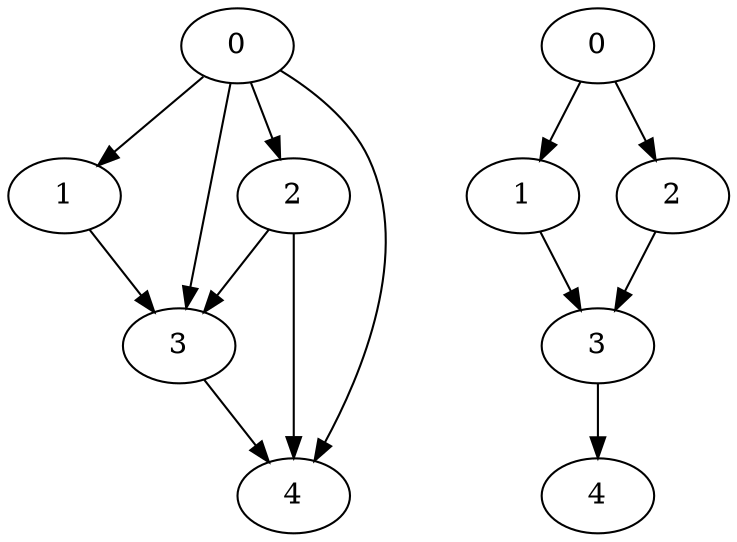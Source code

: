 digraph G {
  a[label="0"];
  b[label="1"];
  c[label="2"];
  d[label="3"];
  e[label="4"];
  m[label="0"];
  n[label="1"];
  o[label="2"];
  p[label="3"];
  q[label="4"];

  a->b->d->e; a->d; a->c->d; c->e; a->e;

  m->n->p->q; m->o->p;
}

